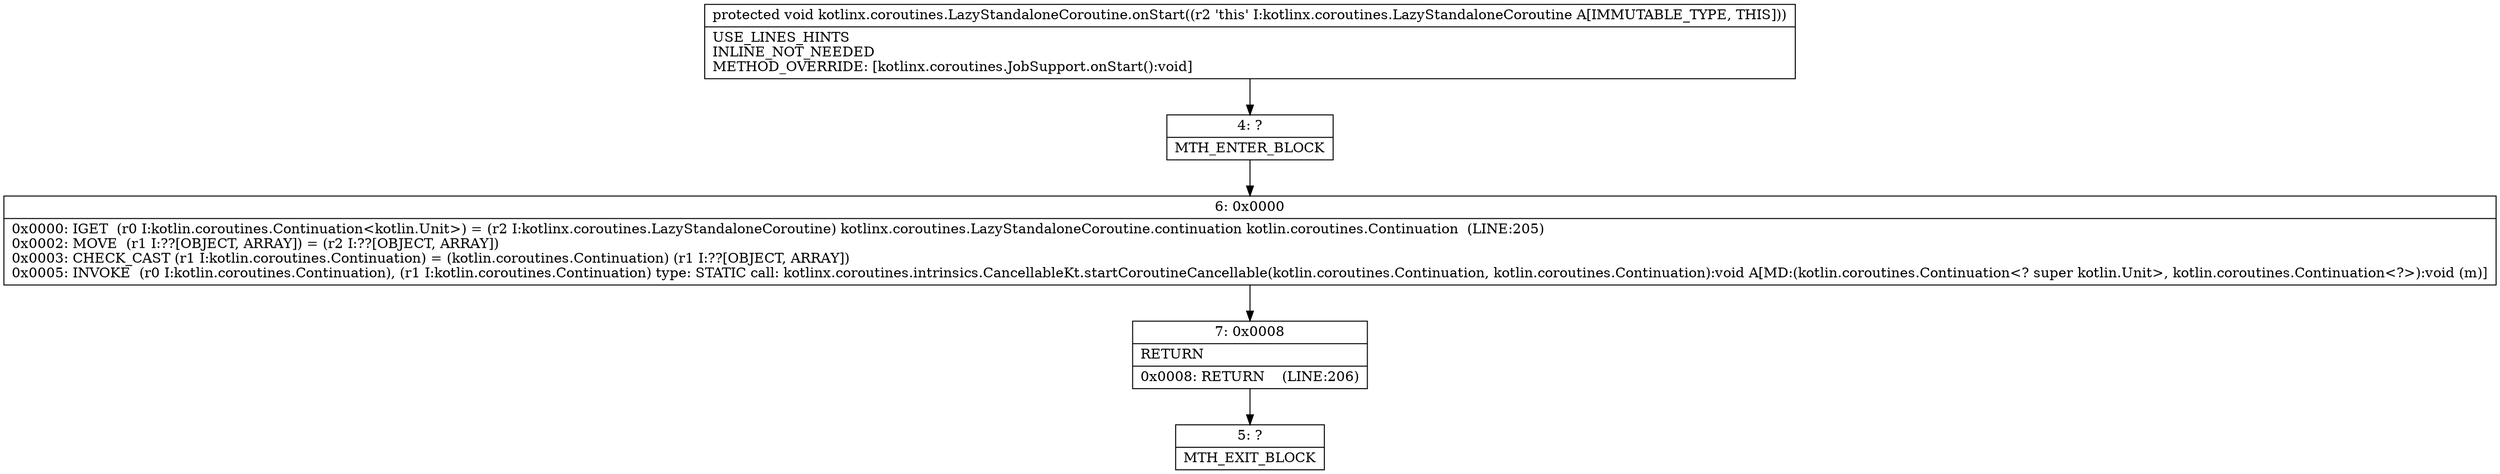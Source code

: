 digraph "CFG forkotlinx.coroutines.LazyStandaloneCoroutine.onStart()V" {
Node_4 [shape=record,label="{4\:\ ?|MTH_ENTER_BLOCK\l}"];
Node_6 [shape=record,label="{6\:\ 0x0000|0x0000: IGET  (r0 I:kotlin.coroutines.Continuation\<kotlin.Unit\>) = (r2 I:kotlinx.coroutines.LazyStandaloneCoroutine) kotlinx.coroutines.LazyStandaloneCoroutine.continuation kotlin.coroutines.Continuation  (LINE:205)\l0x0002: MOVE  (r1 I:??[OBJECT, ARRAY]) = (r2 I:??[OBJECT, ARRAY]) \l0x0003: CHECK_CAST (r1 I:kotlin.coroutines.Continuation) = (kotlin.coroutines.Continuation) (r1 I:??[OBJECT, ARRAY]) \l0x0005: INVOKE  (r0 I:kotlin.coroutines.Continuation), (r1 I:kotlin.coroutines.Continuation) type: STATIC call: kotlinx.coroutines.intrinsics.CancellableKt.startCoroutineCancellable(kotlin.coroutines.Continuation, kotlin.coroutines.Continuation):void A[MD:(kotlin.coroutines.Continuation\<? super kotlin.Unit\>, kotlin.coroutines.Continuation\<?\>):void (m)]\l}"];
Node_7 [shape=record,label="{7\:\ 0x0008|RETURN\l|0x0008: RETURN    (LINE:206)\l}"];
Node_5 [shape=record,label="{5\:\ ?|MTH_EXIT_BLOCK\l}"];
MethodNode[shape=record,label="{protected void kotlinx.coroutines.LazyStandaloneCoroutine.onStart((r2 'this' I:kotlinx.coroutines.LazyStandaloneCoroutine A[IMMUTABLE_TYPE, THIS]))  | USE_LINES_HINTS\lINLINE_NOT_NEEDED\lMETHOD_OVERRIDE: [kotlinx.coroutines.JobSupport.onStart():void]\l}"];
MethodNode -> Node_4;Node_4 -> Node_6;
Node_6 -> Node_7;
Node_7 -> Node_5;
}

